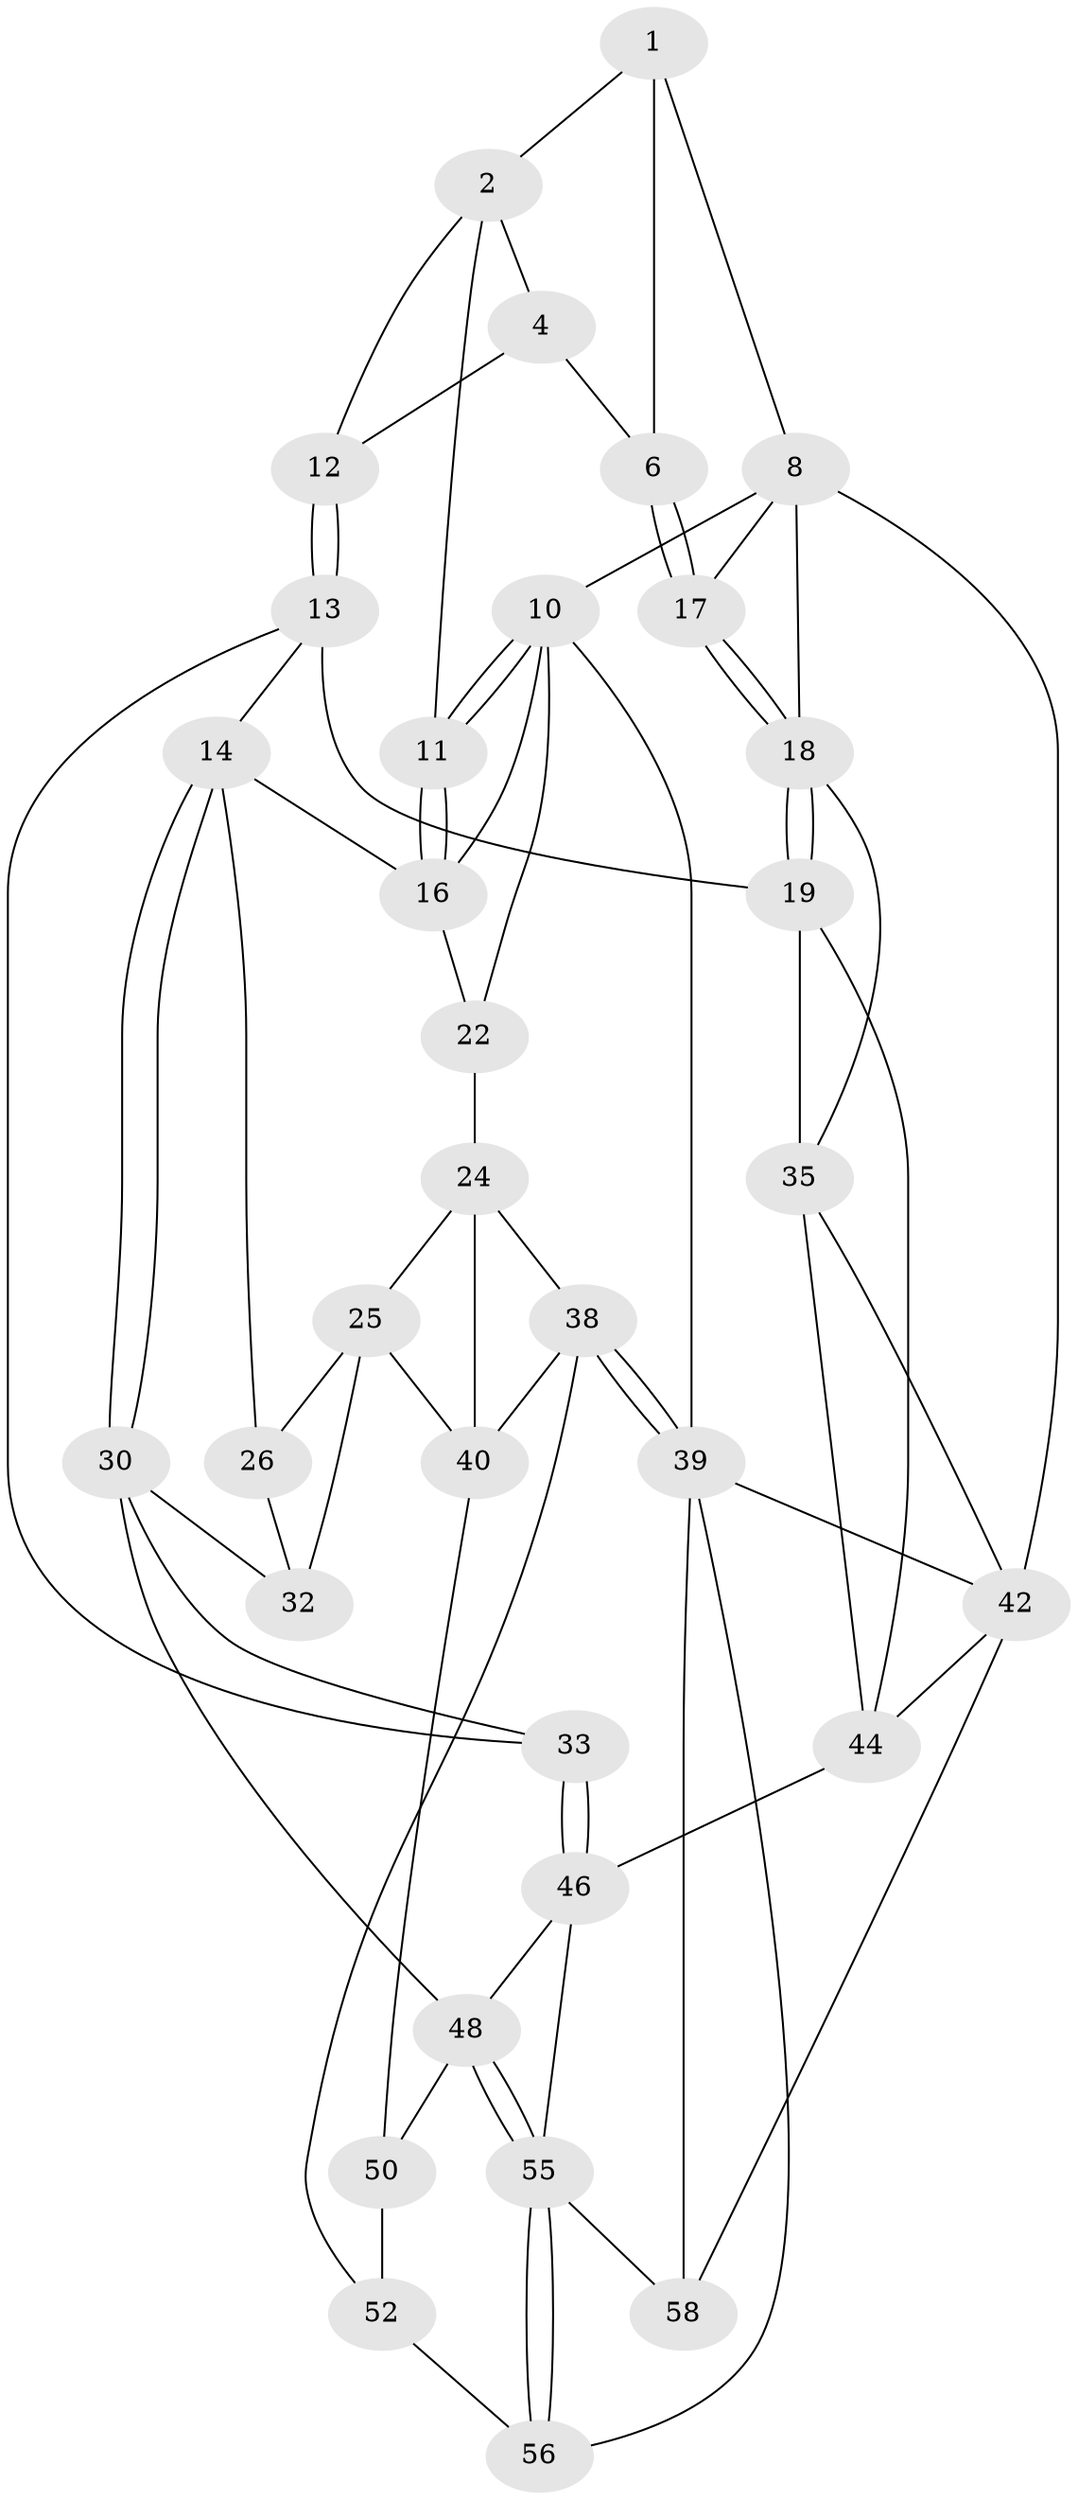 // original degree distribution, {3: 0.06666666666666667, 4: 0.18333333333333332, 6: 0.21666666666666667, 5: 0.5333333333333333}
// Generated by graph-tools (version 1.1) at 2025/42/03/06/25 10:42:35]
// undirected, 34 vertices, 74 edges
graph export_dot {
graph [start="1"]
  node [color=gray90,style=filled];
  1 [pos="+0.6398297566851311+0",super="+5"];
  2 [pos="+0.39440313098272567+0",super="+3"];
  4 [pos="+0.636529196130291+0",super="+7"];
  6 [pos="+0.7632715127136427+0.04620857103439458"];
  8 [pos="+1+0",super="+9"];
  10 [pos="+0+0",super="+29"];
  11 [pos="+0.3827888432559561+0"];
  12 [pos="+0.5929891784007488+0.1444581334281638"];
  13 [pos="+0.5641974881313995+0.24353155179610947",super="+20"];
  14 [pos="+0.4191388708548017+0.2224265856525129",super="+15"];
  16 [pos="+0.3497087363061861+0.18714747715706279",super="+27"];
  17 [pos="+0.7937512130208993+0.18999600304209716"];
  18 [pos="+0.7928435237437034+0.2847128910720593",super="+21"];
  19 [pos="+0.7414343948266002+0.3543383937977971",super="+36"];
  22 [pos="+0.11902662801684909+0.22121729269241944",super="+23"];
  24 [pos="+0+0.23719837827269433",super="+37"];
  25 [pos="+0.0480874082585025+0.3812526182034075",super="+34"];
  26 [pos="+0.11407535643923855+0.323879494243953",super="+28"];
  30 [pos="+0.3889606760709219+0.5592814159970447",super="+31"];
  32 [pos="+0.21731282959011305+0.509900298231059"];
  33 [pos="+0.5346132789398799+0.542839639033429"];
  35 [pos="+1+0.5335302811001449",super="+43"];
  38 [pos="+0+1",super="+53"];
  39 [pos="+0+1",super="+60"];
  40 [pos="+0.07401136641823332+0.592676028081317",super="+41"];
  42 [pos="+1+1",super="+57"];
  44 [pos="+0.7980098421092091+0.724684328763618",super="+45"];
  46 [pos="+0.6256119083550161+0.7416662034964145",super="+47"];
  48 [pos="+0.46270728924862353+0.8285242510589643",super="+49"];
  50 [pos="+0.33130744727688655+0.7111558243359147",super="+51"];
  52 [pos="+0.18175910518542546+0.8777209624135301",super="+54"];
  55 [pos="+0.4509157153666391+0.8580690192187534",super="+59"];
  56 [pos="+0.29139381660890923+1"];
  58 [pos="+0.8272297745488028+1"];
  1 -- 2;
  1 -- 8;
  1 -- 6;
  2 -- 11;
  2 -- 4;
  2 -- 12;
  4 -- 12;
  4 -- 6;
  6 -- 17;
  6 -- 17;
  8 -- 17;
  8 -- 10;
  8 -- 42;
  8 -- 18;
  10 -- 11;
  10 -- 11;
  10 -- 39;
  10 -- 16;
  10 -- 22;
  11 -- 16;
  11 -- 16;
  12 -- 13;
  12 -- 13;
  13 -- 14;
  13 -- 33;
  13 -- 19;
  14 -- 30;
  14 -- 30;
  14 -- 16;
  14 -- 26;
  16 -- 22;
  17 -- 18;
  17 -- 18;
  18 -- 19;
  18 -- 19;
  18 -- 35;
  19 -- 35;
  19 -- 44;
  22 -- 24;
  24 -- 25;
  24 -- 38;
  24 -- 40;
  25 -- 26;
  25 -- 32;
  25 -- 40;
  26 -- 32;
  30 -- 33;
  30 -- 32;
  30 -- 48;
  33 -- 46;
  33 -- 46;
  35 -- 42;
  35 -- 44;
  38 -- 39;
  38 -- 39;
  38 -- 52;
  38 -- 40;
  39 -- 42;
  39 -- 56;
  39 -- 58;
  40 -- 50;
  42 -- 58;
  42 -- 44;
  44 -- 46;
  46 -- 48;
  46 -- 55;
  48 -- 55;
  48 -- 55;
  48 -- 50;
  50 -- 52 [weight=2];
  52 -- 56;
  55 -- 56;
  55 -- 56;
  55 -- 58;
}
